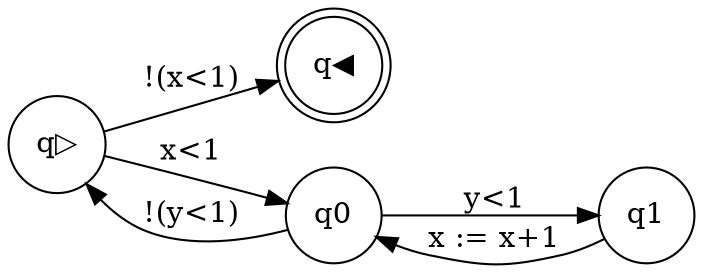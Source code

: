 digraph program_graph {rankdir=LR;
node [shape = circle]; q▷;
node [shape = doublecircle]; q◀;
node [shape = circle]
q▷ -> q0 [label = "x<1"];
q0 -> q1 [label = "y<1"];
q1 -> q0 [label = "x := x+1"];
q0 -> q▷ [label = "!(y<1)"];
q▷ -> q◀ [label = "!(x<1)"];
}
